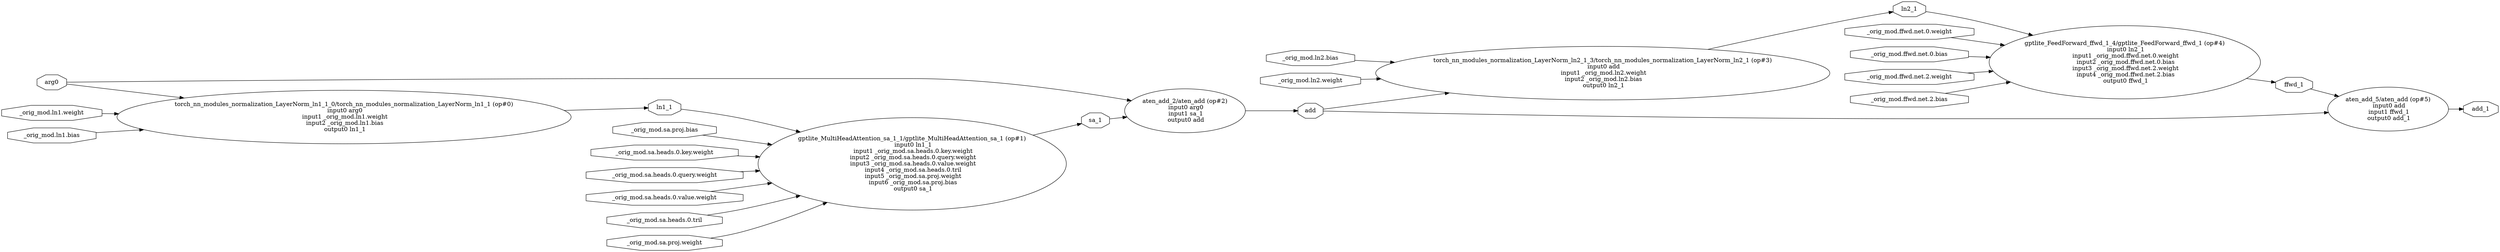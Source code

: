 digraph main_graph {
	graph [bb="0,0,5136.3,595",
		rankdir=LR
	];
	node [label="\N"];
	"torch_nn_modules_normalization_LayerNorm_ln1_1_0/torch_nn_modules_normalization_LayerNorm_ln1_1 (op#0)\n input0 arg0\n input1 _orig_\
mod.ln1.weight\n input2 _orig_mod.ln1.bias\n output0 ln1_1"	[URL="javascript:alert('')",
		height=1.7776,
		pos="703.34,319",
		width=12.895];
	ln1_10	[height=0.5,
		label=ln1_1,
		pos="1358.9,342",
		shape=octagon,
		width=0.9592];
	"torch_nn_modules_normalization_LayerNorm_ln1_1_0/torch_nn_modules_normalization_LayerNorm_ln1_1 (op#0)\n input0 arg0\n input1 _orig_\
mod.ln1.weight\n input2 _orig_mod.ln1.bias\n output0 ln1_1" -> ln1_10	[pos="e,1323.9,340.81 1153.8,334.82 1218.2,337.09 1275.3,339.09 1312.5,340.4"];
	arg00	[height=0.5,
		label=arg0,
		pos="101.56,402",
		shape=octagon,
		width=0.82071];
	arg00 -> "torch_nn_modules_normalization_LayerNorm_ln1_1_0/torch_nn_modules_normalization_LayerNorm_ln1_1 (op#0)\n input0 arg0\n input1 _orig_\
mod.ln1.weight\n input2 _orig_mod.ln1.bias\n output0 ln1_1"	[pos="e,373.85,364.46 131.49,398 176.1,391.82 266.64,379.29 362.72,366"];
	"aten_add_2/aten_add (op#2)\n input0 arg0\n input1 sa_1\n output0 add"	[URL="javascript:alert('')",
		height=1.4535,
		pos="2423.8,334",
		width=3.3489];
	arg00 -> "aten_add_2/aten_add (op#2)\n input0 arg0\n input1 sa_1\n output0 add"	[pos="e,2315.5,357.57 131.3,402.36 268.08,404.03 866.95,411 1357.9,411 1357.9,411 1357.9,411 1861.6,411 2015.6,411 2191.3,382.17 2304.4,\
359.79"];
	"_orig_mod.ln1.weight0"	[height=0.5,
		label="_orig_mod.ln1.weight",
		pos="101.56,329",
		shape=octagon,
		width=2.8212];
	"_orig_mod.ln1.weight0" -> "torch_nn_modules_normalization_LayerNorm_ln1_1_0/torch_nn_modules_normalization_LayerNorm_ln1_1 (op#0)\n input0 arg0\n input1 _orig_\
mod.ln1.weight\n input2 _orig_mod.ln1.bias\n output0 ln1_1"	[pos="e,242.05,326.67 203.29,327.32 212.04,327.17 221.21,327.02 230.72,326.86"];
	"_orig_mod.ln1.bias0"	[height=0.5,
		label="_orig_mod.ln1.bias",
		pos="101.56,275",
		shape=octagon,
		width=2.5134];
	"_orig_mod.ln1.bias0" -> "torch_nn_modules_normalization_LayerNorm_ln1_1_0/torch_nn_modules_normalization_LayerNorm_ln1_1 (op#0)\n input0 arg0\n input1 _orig_\
mod.ln1.weight\n input2 _orig_mod.ln1.bias\n output0 ln1_1"	[pos="e,292.47,288.93 192.36,281.59 218.41,283.5 248.72,285.72 281.33,288.11"];
	"gptlite_MultiHeadAttention_sa_1_1/gptlite_MultiHeadAttention_sa_1 (op#1)\n input0 ln1_1\n input1 _orig_mod.sa.heads.0.key.weight\n \
input2 _orig_mod.sa.heads.0.query.weight\n input3 _orig_mod.sa.heads.0.value.weight\n input4 _orig_mod.sa.heads.0.tril\n input5 _\
orig_mod.sa.proj.weight\n input6 _orig_mod.sa.proj.bias\n output0 sa_1"	[URL="javascript:alert('')",
		height=3.074,
		pos="1860.6,207",
		width=8.6228];
	ln1_10 -> "gptlite_MultiHeadAttention_sa_1_1/gptlite_MultiHeadAttention_sa_1 (op#1)\n input0 ln1_1\n input1 _orig_mod.sa.heads.0.key.weight\n \
input2 _orig_mod.sa.heads.0.query.weight\n input3 _orig_mod.sa.heads.0.value.weight\n input4 _orig_mod.sa.heads.0.tril\n input5 _\
orig_mod.sa.proj.weight\n input6 _orig_mod.sa.proj.bias\n output0 sa_1"	[pos="e,1632.7,282.54 1393.8,337.35 1425.3,332.74 1473.2,324.94 1514.2,315 1549.3,306.47 1586.1,296.31 1622.1,285.69"];
	sa_10	[height=0.5,
		label=sa_1,
		pos="2237.1,311",
		shape=octagon,
		width=0.8361];
	"gptlite_MultiHeadAttention_sa_1_1/gptlite_MultiHeadAttention_sa_1 (op#1)\n input0 ln1_1\n input1 _orig_mod.sa.heads.0.key.weight\n \
input2 _orig_mod.sa.heads.0.query.weight\n input3 _orig_mod.sa.heads.0.value.weight\n input4 _orig_mod.sa.heads.0.tril\n input5 _\
orig_mod.sa.proj.weight\n input6 _orig_mod.sa.proj.bias\n output0 sa_1" -> sa_10	[pos="e,2207.3,302.99 2106.4,274.99 2141.2,284.65 2173,293.49 2196.5,299.99"];
	"_orig_mod.sa.heads.0.key.weight0"	[height=0.5,
		label="_orig_mod.sa.heads.0.key.weight",
		pos="1358.9,234",
		shape=octagon,
		width=4.083];
	"_orig_mod.sa.heads.0.key.weight0" -> "gptlite_MultiHeadAttention_sa_1_1/gptlite_MultiHeadAttention_sa_1 (op#1)\n input0 ln1_1\n input1 _orig_mod.sa.heads.0.key.weight\n \
input2 _orig_mod.sa.heads.0.query.weight\n input3 _orig_mod.sa.heads.0.value.weight\n input4 _orig_mod.sa.heads.0.tril\n input5 _\
orig_mod.sa.proj.weight\n input6 _orig_mod.sa.proj.bias\n output0 sa_1"	[pos="e,1553.5,223.54 1506.1,226.1 1517.8,225.47 1529.8,224.82 1542.1,224.15"];
	"_orig_mod.sa.heads.0.query.weight0"	[height=0.5,
		label="_orig_mod.sa.heads.0.query.weight",
		pos="1358.9,180",
		shape=octagon,
		width=4.3138];
	"_orig_mod.sa.heads.0.query.weight0" -> "gptlite_MultiHeadAttention_sa_1_1/gptlite_MultiHeadAttention_sa_1 (op#1)\n input0 ln1_1\n input1 _orig_mod.sa.heads.0.key.weight\n \
input2 _orig_mod.sa.heads.0.query.weight\n input3 _orig_mod.sa.heads.0.value.weight\n input4 _orig_mod.sa.heads.0.tril\n input5 _\
orig_mod.sa.proj.weight\n input6 _orig_mod.sa.proj.bias\n output0 sa_1"	[pos="e,1553.5,190.46 1511.8,188.21 1521.7,188.75 1531.9,189.3 1542.2,189.85"];
	"_orig_mod.sa.heads.0.value.weight0"	[height=0.5,
		label="_orig_mod.sa.heads.0.value.weight",
		pos="1358.9,126",
		shape=octagon,
		width=4.2985];
	"_orig_mod.sa.heads.0.value.weight0" -> "gptlite_MultiHeadAttention_sa_1_1/gptlite_MultiHeadAttention_sa_1 (op#1)\n input0 ln1_1\n input1 _orig_mod.sa.heads.0.key.weight\n \
input2 _orig_mod.sa.heads.0.query.weight\n input3 _orig_mod.sa.heads.0.value.weight\n input4 _orig_mod.sa.heads.0.tril\n input5 _\
orig_mod.sa.proj.weight\n input6 _orig_mod.sa.proj.bias\n output0 sa_1"	[pos="e,1577.5,161.28 1452.7,141.05 1485.8,146.42 1525.2,152.8 1566.2,159.44"];
	"_orig_mod.sa.heads.0.tril0"	[height=0.5,
		label="_orig_mod.sa.heads.0.tril",
		pos="1358.9,72",
		shape=octagon,
		width=3.1905];
	"_orig_mod.sa.heads.0.tril0" -> "gptlite_MultiHeadAttention_sa_1_1/gptlite_MultiHeadAttention_sa_1 (op#1)\n input0 ln1_1\n input1 _orig_mod.sa.heads.0.key.weight\n \
input2 _orig_mod.sa.heads.0.query.weight\n input3 _orig_mod.sa.heads.0.value.weight\n input4 _orig_mod.sa.heads.0.tril\n input5 _\
orig_mod.sa.proj.weight\n input6 _orig_mod.sa.proj.bias\n output0 sa_1"	[pos="e,1632.7,131.46 1443.5,84.608 1466.6,88.626 1491.4,93.483 1514.2,99 1549.3,107.53 1586.1,117.69 1622.1,128.31"];
	"_orig_mod.sa.proj.weight0"	[height=0.5,
		label="_orig_mod.sa.proj.weight",
		pos="1358.9,18",
		shape=octagon,
		width=3.2213];
	"_orig_mod.sa.proj.weight0" -> "gptlite_MultiHeadAttention_sa_1_1/gptlite_MultiHeadAttention_sa_1 (op#1)\n input0 ln1_1\n input1 _orig_mod.sa.heads.0.key.weight\n \
input2 _orig_mod.sa.heads.0.query.weight\n input3 _orig_mod.sa.heads.0.value.weight\n input4 _orig_mod.sa.heads.0.tril\n input5 _\
orig_mod.sa.proj.weight\n input6 _orig_mod.sa.proj.bias\n output0 sa_1"	[pos="e,1686.6,114.9 1450.2,29.669 1471.4,33.546 1493.8,38.571 1514.2,45 1568.3,62.11 1625,85.943 1676.4,110.07"];
	"_orig_mod.sa.proj.bias0"	[height=0.5,
		label="_orig_mod.sa.proj.bias",
		pos="1358.9,288",
		shape=octagon,
		width=2.9135];
	"_orig_mod.sa.proj.bias0" -> "gptlite_MultiHeadAttention_sa_1_1/gptlite_MultiHeadAttention_sa_1 (op#1)\n input0 ln1_1\n input1 _orig_mod.sa.heads.0.key.weight\n \
input2 _orig_mod.sa.heads.0.query.weight\n input3 _orig_mod.sa.heads.0.value.weight\n input4 _orig_mod.sa.heads.0.tril\n input5 _\
orig_mod.sa.proj.weight\n input6 _orig_mod.sa.proj.bias\n output0 sa_1"	[pos="e,1577.3,252.76 1437.1,275.48 1473.1,269.64 1518.5,262.28 1566.1,254.57"];
	sa_10 -> "aten_add_2/aten_add (op#2)\n input0 arg0\n input1 sa_1\n output0 add"	[pos="e,2307.7,319.66 2267.4,314.64 2275.9,315.71 2285.8,316.94 2296.4,318.26"];
	add0	[height=0.5,
		label=add,
		pos="2681.9,334",
		shape=octagon,
		width=0.75];
	"aten_add_2/aten_add (op#2)\n input0 arg0\n input1 sa_1\n output0 add" -> add0	[pos="e,2654.8,334 2544.6,334 2580.5,334 2617.2,334 2643.5,334"];
	"torch_nn_modules_normalization_LayerNorm_ln2_1_3/torch_nn_modules_normalization_LayerNorm_ln2_1 (op#3)\n input0 add\n input1 _orig_\
mod.ln2.weight\n input2 _orig_mod.ln2.bias\n output0 ln2_1"	[URL="javascript:alert('')",
		height=1.7776,
		pos="3283.7,424",
		width=12.895];
	add0 -> "torch_nn_modules_normalization_LayerNorm_ln2_1_3/torch_nn_modules_normalization_LayerNorm_ln2_1 (op#3)\n input0 add\n input1 _orig_\
mod.ln2.weight\n input2 _orig_mod.ln2.bias\n output0 ln2_1"	[pos="e,2967.6,376.73 2709,337.93 2754.6,344.76 2853.4,359.58 2956.4,375.04"];
	"aten_add_5/aten_add (op#5)\n input0 add\n input1 ffwd_1\n output0 add_1"	[URL="javascript:alert('')",
		height=1.4535,
		pos="4907.4,338",
		width=3.3489];
	add0 -> "aten_add_5/aten_add (op#5)\n input0 add\n input1 ffwd_1\n output0 add_1"	[pos="e,4787.7,330.15 2709.3,333.29 2839.9,329.84 3429.9,315 3913.2,315 3913.2,315 3913.2,315 4358.1,315 4501.3,315 4665.4,322.93 4776.5,\
329.48"];
	ln2_10	[height=0.5,
		label=ln2_1,
		pos="3914.2,577",
		shape=octagon,
		width=0.9592];
	"torch_nn_modules_normalization_LayerNorm_ln2_1_3/torch_nn_modules_normalization_LayerNorm_ln2_1 (op#3)\n input0 add\n input1 _orig_\
mod.ln2.weight\n input2 _orig_mod.ln2.bias\n output0 ln2_1" -> ln2_10	[pos="e,3879.4,570.33 3502,480.93 3589.4,503.28 3691.2,528.65 3783.9,550 3811.9,556.46 3843.5,563.06 3868.4,568.12"];
	"_orig_mod.ln2.weight0"	[height=0.5,
		label="_orig_mod.ln2.weight",
		pos="2681.9,406",
		shape=octagon,
		width=2.8212];
	"_orig_mod.ln2.weight0" -> "torch_nn_modules_normalization_LayerNorm_ln2_1_3/torch_nn_modules_normalization_LayerNorm_ln2_1 (op#3)\n input0 add\n input1 _orig_\
mod.ln2.weight\n input2 _orig_mod.ln2.bias\n output0 ln2_1"	[pos="e,2829.4,410.4 2783.6,409.02 2794.5,409.35 2806.1,409.7 2818.2,410.06"];
	"_orig_mod.ln2.bias0"	[height=0.5,
		label="_orig_mod.ln2.bias",
		pos="2681.9,460",
		shape=octagon,
		width=2.5134];
	"_orig_mod.ln2.bias0" -> "torch_nn_modules_normalization_LayerNorm_ln2_1_3/torch_nn_modules_normalization_LayerNorm_ln2_1 (op#3)\n input0 add\n input1 _orig_\
mod.ln2.weight\n input2 _orig_mod.ln2.bias\n output0 ln2_1"	[pos="e,2857.1,449.54 2772.7,454.61 2794.4,453.31 2819.1,451.82 2845.6,450.23"];
	"gptlite_FeedForward_ffwd_1_4/gptlite_FeedForward_ffwd_1 (op#4)\n input0 ln2_1\n input1 _orig_mod.ffwd.net.0.weight\n input2 _orig_\
mod.ffwd.net.0.bias\n input3 _orig_mod.ffwd.net.2.weight\n input4 _orig_mod.ffwd.net.2.bias\n output0 ffwd_1"	[URL="javascript:alert('')",
		height=2.4258,
		pos="4357.1,449",
		width=7.68];
	ln2_10 -> "gptlite_FeedForward_ffwd_1_4/gptlite_FeedForward_ffwd_1 (op#4)\n input0 ln2_1\n input1 _orig_mod.ffwd.net.0.weight\n input2 _orig_\
mod.ffwd.net.0.bias\n input3 _orig_mod.ffwd.net.2.weight\n input4 _orig_mod.ffwd.net.2.bias\n output0 ffwd_1"	[pos="e,4168.9,513.32 3949.3,570.94 3975.5,566.02 4012.6,558.51 4044.6,550 4081.6,540.16 4120.8,528.5 4158.3,516.66"];
	ffwd_10	[height=0.5,
		label=ffwd_1,
		pos="4710.2,395",
		shape=octagon,
		width=1.1285];
	"gptlite_FeedForward_ffwd_1_4/gptlite_FeedForward_ffwd_1 (op#4)\n input0 ln2_1\n input1 _orig_mod.ffwd.net.0.weight\n input2 _orig_\
mod.ffwd.net.0.bias\n input3 _orig_mod.ffwd.net.2.weight\n input4 _orig_mod.ffwd.net.2.bias\n output0 ffwd_1" -> ffwd_10	[pos="e,4669.2,401.14 4606.2,410.84 4625.3,407.9 4643,405.18 4658.2,402.85"];
	"_orig_mod.ffwd.net.0.weight0"	[height=0.5,
		label="_orig_mod.ffwd.net.0.weight",
		pos="3914.2,523",
		shape=octagon,
		width=3.6214];
	"_orig_mod.ffwd.net.0.weight0" -> "gptlite_FeedForward_ffwd_1_4/gptlite_FeedForward_ffwd_1 (op#4)\n input0 ln2_1\n input1 _orig_mod.ffwd.net.0.weight\n input2 _orig_\
mod.ffwd.net.0.bias\n input3 _orig_mod.ffwd.net.2.weight\n input4 _orig_mod.ffwd.net.2.bias\n output0 ffwd_1"	[pos="e,4112.4,489.9 3999.5,508.86 4029.4,503.84 4064.8,497.9 4101.5,491.74"];
	"_orig_mod.ffwd.net.0.bias0"	[height=0.5,
		label="_orig_mod.ffwd.net.0.bias",
		pos="3914.2,469",
		shape=octagon,
		width=3.3136];
	"_orig_mod.ffwd.net.0.bias0" -> "gptlite_FeedForward_ffwd_1_4/gptlite_FeedForward_ffwd_1 (op#4)\n input0 ln2_1\n input1 _orig_mod.ffwd.net.0.weight\n input2 _orig_\
mod.ffwd.net.0.bias\n input3 _orig_mod.ffwd.net.2.weight\n input4 _orig_mod.ffwd.net.2.bias\n output0 ffwd_1"	[pos="e,4083.2,461.38 4034,463.61 4046.1,463.06 4058.7,462.49 4071.7,461.9"];
	"_orig_mod.ffwd.net.2.weight0"	[height=0.5,
		label="_orig_mod.ffwd.net.2.weight",
		pos="3914.2,415",
		shape=octagon,
		width=3.6214];
	"_orig_mod.ffwd.net.2.weight0" -> "gptlite_FeedForward_ffwd_1_4/gptlite_FeedForward_ffwd_1 (op#4)\n input0 ln2_1\n input1 _orig_mod.ffwd.net.0.weight\n input2 _orig_\
mod.ffwd.net.0.bias\n input3 _orig_mod.ffwd.net.2.weight\n input4 _orig_mod.ffwd.net.2.bias\n output0 ffwd_1"	[pos="e,4088.1,428.33 4035.1,424.25 4048.5,425.28 4062.6,426.36 4077,427.47"];
	"_orig_mod.ffwd.net.2.bias0"	[height=0.5,
		label="_orig_mod.ffwd.net.2.bias",
		pos="3914.2,361",
		shape=octagon,
		width=3.3136];
	"_orig_mod.ffwd.net.2.bias0" -> "gptlite_FeedForward_ffwd_1_4/gptlite_FeedForward_ffwd_1 (op#4)\n input0 ln2_1\n input1 _orig_mod.ffwd.net.0.weight\n input2 _orig_\
mod.ffwd.net.0.bias\n input3 _orig_mod.ffwd.net.2.weight\n input4 _orig_mod.ffwd.net.2.bias\n output0 ffwd_1"	[pos="e,4122.6,402.4 3988.5,375.63 4023.1,382.54 4066.7,391.22 4111.5,400.18"];
	ffwd_10 -> "aten_add_5/aten_add (op#5)\n input0 add\n input1 ffwd_1\n output0 add_1"	[pos="e,4806.5,367.17 4745.6,384.94 4759.9,380.77 4777.4,375.67 4795.5,370.38"];
	add_10	[height=0.5,
		label=add_1,
		pos="5100.1,338",
		shape=octagon,
		width=1.0054];
	"aten_add_5/aten_add (op#5)\n input0 add\n input1 ffwd_1\n output0 add_1" -> add_10	[pos="e,5063.6,338 5028.4,338 5036.7,338 5044.8,338 5052.3,338"];
}

